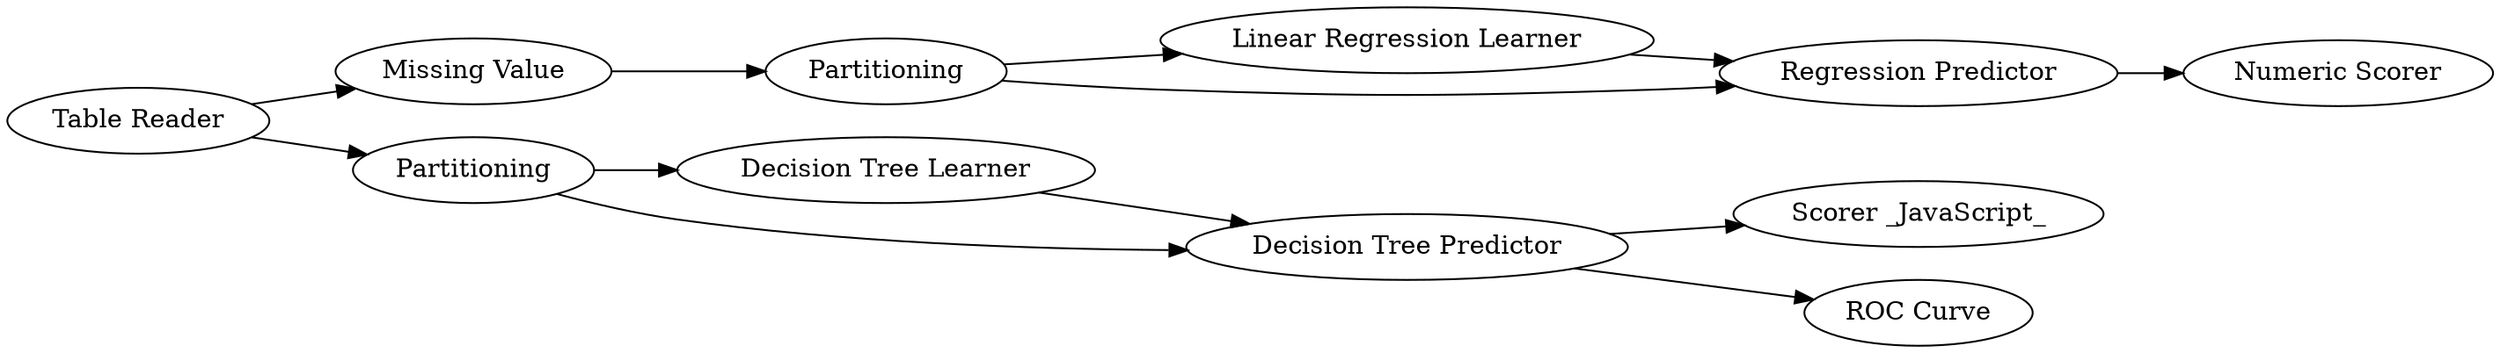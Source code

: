 digraph {
	"-5684132549351046718_13" [label="Scorer _JavaScript_"]
	"-5684132549351046718_6" [label=Partitioning]
	"-5684132549351046718_7" [label="Linear Regression Learner"]
	"-5684132549351046718_12" [label="Table Reader"]
	"-5684132549351046718_11" [label="Missing Value"]
	"-5684132549351046718_9" [label="Numeric Scorer"]
	"-5684132549351046718_17" [label="Decision Tree Learner"]
	"-5684132549351046718_14" [label="Decision Tree Predictor"]
	"-5684132549351046718_8" [label="Regression Predictor"]
	"-5684132549351046718_16" [label=Partitioning]
	"-5684132549351046718_15" [label="ROC Curve"]
	"-5684132549351046718_11" -> "-5684132549351046718_6"
	"-5684132549351046718_7" -> "-5684132549351046718_8"
	"-5684132549351046718_6" -> "-5684132549351046718_7"
	"-5684132549351046718_8" -> "-5684132549351046718_9"
	"-5684132549351046718_12" -> "-5684132549351046718_16"
	"-5684132549351046718_12" -> "-5684132549351046718_11"
	"-5684132549351046718_16" -> "-5684132549351046718_17"
	"-5684132549351046718_17" -> "-5684132549351046718_14"
	"-5684132549351046718_6" -> "-5684132549351046718_8"
	"-5684132549351046718_16" -> "-5684132549351046718_14"
	"-5684132549351046718_14" -> "-5684132549351046718_13"
	"-5684132549351046718_14" -> "-5684132549351046718_15"
	rankdir=LR
}
